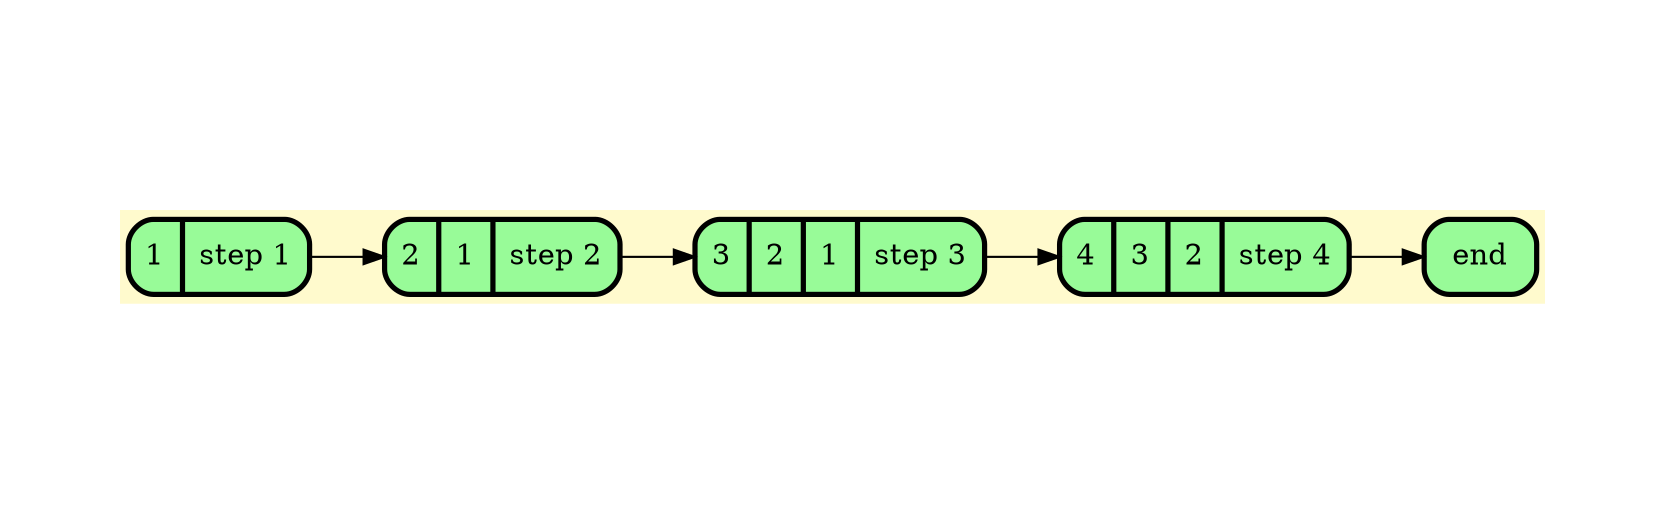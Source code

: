 digraph G {
    rankdir=LR;
    graph [margin="0.8,1.4"];
    node [style=filled, fontcolor=darkblue,    fillcolor=peachpuff, color="#252A34", penwidth=2.5];
    bgcolor="lemonchiffon";

	node_0 [shape=Mrecord; style = filled; fillcolor = palegreen;color = "#000000"; fontcolor = "#000000";  label=" {1 | step 1} "];
	node_1 [shape=Mrecord; style = filled; fillcolor = palegreen;color = "#000000"; fontcolor = "#000000";  label=" {2 | 1 | step 2} "];
	node_2 [shape=Mrecord; style = filled; fillcolor = palegreen;color = "#000000"; fontcolor = "#000000";  label=" {3 | 2 | 1 | step 3} "];
	node_3 [shape=Mrecord; style = filled; fillcolor = palegreen;color = "#000000"; fontcolor = "#000000";  label=" {4 | 3 | 2 | step 4} "];
	node_4 [shape=Mrecord; style = filled; fillcolor = palegreen;color = "#000000"; fontcolor = "#000000";  label=" { end }"];

	node_0 -> node_1
	node_1 -> node_2
	node_2 -> node_3
	node_3 -> node_4
}
